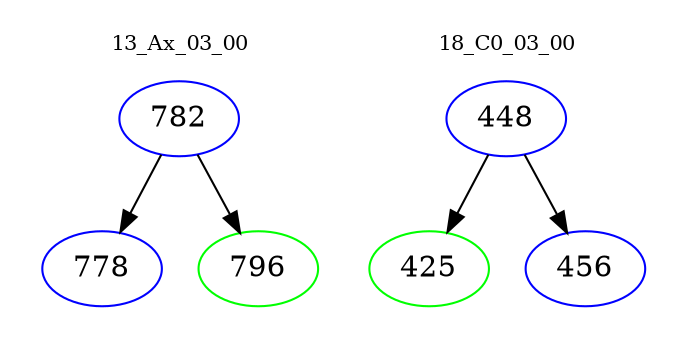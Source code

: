 digraph{
subgraph cluster_0 {
color = white
label = "13_Ax_03_00";
fontsize=10;
T0_782 [label="782", color="blue"]
T0_782 -> T0_778 [color="black"]
T0_778 [label="778", color="blue"]
T0_782 -> T0_796 [color="black"]
T0_796 [label="796", color="green"]
}
subgraph cluster_1 {
color = white
label = "18_C0_03_00";
fontsize=10;
T1_448 [label="448", color="blue"]
T1_448 -> T1_425 [color="black"]
T1_425 [label="425", color="green"]
T1_448 -> T1_456 [color="black"]
T1_456 [label="456", color="blue"]
}
}
